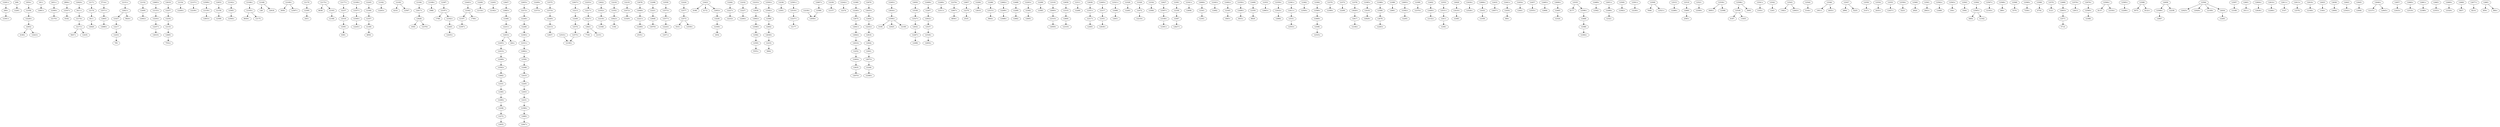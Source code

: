 digraph dist {
graph [k=96 s=1000 n=10]
"208+" -> "12301+" [d=-160 e=33.6 n=19]
"208-" -> "12261-" [d=-255 e=42.3 n=12]
"1654+" -> "12358-" [d=-181 e=42.3 n=12]
"1811-" -> "12601+" [d=-113 e=31.2 n=22]
"2451+" -> "12300+" [d=-152 e=29.9 n=24]
"2894+" -> "12547+" [d=-235 e=44.1 n=11]
"3411+" -> "12174+" [d=-143 e=42.3 n=12]
"3411-" -> "12620-" [d=-244 e=37.8 n=15]
"5714+" -> "12571+" [d=-282 e=33.6 n=19]
"12151+" -> "12621+" [d=-281 e=44.1 n=11]
"12152-" -> "12400-" [d=-217 e=40.6 n=13]
"12153+" -> "12254+" [d=-181 e=28.7 n=26]
"12153-" -> "12665-" [d=-266 e=35.5 n=17]
"12154-" -> "12200+" [d=-150 e=26.3 n=31]
"12157+" -> "12239+" [d=-159 e=31.9 n=21]
"12159+" -> "12653+" [d=-146 e=28.7 n=26]
"12159-" -> "12599-" [d=-256 e=46.3 n=10]
"12162+" -> "12565-" [d=-256 e=46.3 n=10]
"12166+" -> "12193+" [d=-188 e=37.8 n=15]
"12168-" -> "128-" [d=-224 e=39.1 n=14]
"12168-" -> "12618-" [d=-196 e=44.1 n=11]
"12169+" -> "3059-" [d=-187 e=46.3 n=10]
"12169+" -> "12597+" [d=-267 e=40.6 n=13]
"12170-" -> "12300-" [d=-198 e=40.6 n=13]
"12171+" -> "5647+" [d=-139 e=42.3 n=12]
"12171+" -> "12435-" [d=-211 e=36.6 n=16]
"12171-" -> "12174-" [d=-152 e=34.5 n=18]
"12174+" -> "12171+" [d=-152 e=34.5 n=18]
"12174-" -> "3411-" [d=-143 e=42.3 n=12]
"12175+" -> "6638-" [d=-166 e=44.1 n=11]
"12175+" -> "12193-" [d=-212 e=44.1 n=11]
"12177+" -> "12237-" [d=-192 e=36.6 n=16]
"12180+" -> "12357+" [d=-146 e=28.2 n=27]
"12180-" -> "4856-" [d=-246 e=36.6 n=16]
"12182-" -> "12203+" [d=-160 e=32.7 n=20]
"12183-" -> "4233-" [d=-87 e=46.3 n=10]
"12183-" -> "12567-" [d=-213 e=42.3 n=12]
"12184-" -> "12617+" [d=-215 e=39.1 n=14]
"12189+" -> "1968-" [d=-93 e=40.6 n=13]
"12193+" -> "6638+" [d=-134 e=46.3 n=10]
"12193+" -> "12175-" [d=-212 e=44.1 n=11]
"12193-" -> "12166-" [d=-188 e=37.8 n=15]
"12197+" -> "1708-" [d=-302 e=35.5 n=17]
"12197+" -> "12342+" [d=-192 e=46.3 n=10]
"12197-" -> "12397+" [d=-186 e=36.6 n=16]
"12200-" -> "12154+" [d=-150 e=26.3 n=31]
"12203-" -> "12182+" [d=-160 e=32.7 n=20]
"12205+" -> "12410+" [d=-136 e=30.5 n=23]
"12205-" -> "12453-" [d=-174 e=42.3 n=12]
"12209+" -> "12373+" [d=-291 e=42.3 n=12]
"12213+" -> "12637-" [d=-186 e=42.3 n=12]
"12213-" -> "12249-" [d=-157 e=37.8 n=15]
"12217+" -> "12327+" [d=-234 e=25.1 n=34]
"12217-" -> "12253-" [d=-154 e=29.9 n=24]
"12218+" -> "12348-" [d=-185 e=44.1 n=11]
"12218-" -> "12352-" [d=-165 e=36.6 n=16]
"12219-" -> "12472+" [d=-142 e=40.6 n=13]
"12221+" -> "12298+" [d=-136 e=35.5 n=17]
"12221-" -> "12648-" [d=-416 e=46.3 n=10]
"12224+" -> "12471+" [d=-202 e=44.1 n=11]
"12224-" -> "12577-" [d=-261 e=37.8 n=15]
"12226+" -> "12652-" [d=-213 e=44.1 n=11]
"12226-" -> "12358+" [d=-95 e=31.9 n=21]
"12227+" -> "12232+" [d=-130 e=31.2 n=22]
"12227-" -> "12264+" [d=-113 e=29.3 n=25]
"12231+" -> "12453+" [d=-76 e=35.5 n=17]
"12231-" -> "12366+" [d=-107 e=28.7 n=26]
"12232-" -> "12227-" [d=-130 e=31.2 n=22]
"12233+" -> "12638-" [d=-336 e=44.1 n=11]
"12233-" -> "5664-" [d=-309 e=40.6 n=13]
"12236-" -> "12501-" [d=-212 e=37.8 n=15]
"12237+" -> "12177-" [d=-192 e=36.6 n=16]
"12237-" -> "12516-" [d=-209 e=34.5 n=18]
"12238+" -> "12658+" [d=-251 e=36.6 n=16]
"12239-" -> "12157-" [d=-159 e=31.9 n=21]
"12242+" -> "12274-" [d=-289 e=39.1 n=14]
"12245-" -> "12340-" [d=-207 e=33.6 n=19]
"12246+" -> "12675-" [d=-179 e=34.5 n=18]
"12246-" -> "12380+" [d=-314 e=44.1 n=11]
"12248+" -> "12266-" [d=-232 e=32.7 n=20]
"12248-" -> "12272-" [d=-197 e=32.7 n=20]
"12249+" -> "12213+" [d=-157 e=37.8 n=15]
"12249-" -> "12574-" [d=-218 e=33.6 n=19]
"12252+" -> "12616-" [d=-355 e=40.6 n=13]
"12252-" -> "12404+" [d=-317 e=42.3 n=12]
"12253+" -> "12217+" [d=-154 e=29.9 n=24]
"12253-" -> "795-" [d=-78 e=31.2 n=22]
"12254+" -> "12257+" [d=-270 e=40.6 n=13]
"12254-" -> "12153-" [d=-181 e=28.7 n=26]
"12257+" -> "12619+" [d=-127 e=28.2 n=27]
"12257-" -> "12254-" [d=-270 e=40.6 n=13]
"12261+" -> "208+" [d=-255 e=42.3 n=12]
"12264-" -> "12227+" [d=-113 e=29.3 n=25]
"12265+" -> "12634+" [d=-192 e=37.8 n=15]
"12266+" -> "12248-" [d=-232 e=32.7 n=20]
"12266-" -> "12383+" [d=-72 e=35.5 n=17]
"12267+" -> "12498-" [d=-186 e=30.5 n=23]
"12267-" -> "12632+" [d=-221 e=40.6 n=13]
"12268+" -> "12592+" [d=-172 e=32.7 n=20]
"12268-" -> "12410-" [d=-251 e=35.5 n=17]
"12269+" -> "12311+" [d=-115 e=46.3 n=10]
"12272+" -> "12248+" [d=-197 e=32.7 n=20]
"12272-" -> "12655-" [d=-250 e=46.3 n=10]
"12279+" -> "12607+" [d=-92 e=37.8 n=15]
"12279-" -> "2535-" [d=-221 e=39.1 n=14]
"12284-" -> "12610-" [d=-240 e=39.1 n=14]
"12286-" -> "12515+" [d=-179 e=46.3 n=10]
"12289+" -> "12488+" [d=-361 e=46.3 n=10]
"12289-" -> "12682-" [d=-101 e=30.5 n=23]
"12293+" -> "12392-" [d=-98 e=42.3 n=12]
"12298+" -> "2535+" [d=-297 e=46.3 n=10]
"12298-" -> "12221-" [d=-136 e=35.5 n=17]
"12299-" -> "12585-" [d=-240 e=28.2 n=27]
"12300+" -> "12170+" [d=-198 e=40.6 n=13]
"12300-" -> "2451-" [d=-152 e=29.9 n=24]
"12310+" -> "12659+" [d=-206 e=35.5 n=17]
"12310-" -> "12600-" [d=-283 e=39.1 n=14]
"12311-" -> "12269-" [d=-115 e=46.3 n=10]
"12317+" -> "12493-" [d=-240 e=44.1 n=11]
"12317-" -> "12351-" [d=-114 e=33.6 n=19]
"12319-" -> "12600+" [d=-250 e=36.6 n=16]
"12321+" -> "12496-" [d=-186 e=39.1 n=14]
"12327+" -> "12621-" [d=-337 e=37.8 n=15]
"12327-" -> "12217-" [d=-234 e=25.1 n=34]
"12328-" -> "12283-" [d=-128 e=32.7 n=20]
"12329-" -> "12472-" [d=-216 e=30.5 n=23]
"12331+" -> "12662+" [d=-314 e=44.1 n=11]
"12331-" -> "12383-" [d=-149 e=36.6 n=16]
"12334-" -> "12584-" [d=-220 e=42.3 n=12]
"12338+" -> "12391+" [d=-300 e=33.6 n=19]
"12338-" -> "12587-" [d=-212 e=39.1 n=14]
"12340+" -> "12245+" [d=-207 e=33.6 n=19]
"12340-" -> "12357-" [d=-175 e=24.4 n=36]
"12341+" -> "12608-" [d=-200 e=37.8 n=15]
"12341-" -> "12301-" [d=-233 e=39.1 n=14]
"12342+" -> "12445-" [d=-189 e=28.7 n=26]
"12342-" -> "1706+" [d=-199 e=42.3 n=12]
"12342-" -> "12197-" [d=-192 e=46.3 n=10]
"12345+" -> "12492-" [d=-168 e=39.1 n=14]
"12345-" -> "1845+" [d=-114 e=28.7 n=26]
"12350+" -> "12490+" [d=-209 e=35.5 n=17]
"12350-" -> "6829-" [d=-105 e=29.9 n=24]
"12351+" -> "12317+" [d=-114 e=33.6 n=19]
"12351-" -> "12639+" [d=-126 e=32.7 n=20]
"12352+" -> "12218+" [d=-165 e=36.6 n=16]
"12352-" -> "12622+" [d=-130 e=32.7 n=20]
"12353-" -> "12663+" [d=-225 e=42.3 n=12]
"12357+" -> "12340+" [d=-175 e=24.4 n=36]
"12357-" -> "12180-" [d=-146 e=28.2 n=27]
"12358+" -> "1654-" [d=-181 e=42.3 n=12]
"12358-" -> "12226+" [d=-95 e=31.9 n=21]
"12359+" -> "12432+" [d=-140 e=29.9 n=24]
"12361+" -> "12411+" [d=-201 e=31.9 n=21]
"12362-" -> "12500+" [d=-185 e=37.8 n=15]
"12364-" -> "12586+" [d=-336 e=39.1 n=14]
"12366+" -> "12683-" [d=-135 e=35.5 n=17]
"12366-" -> "12231+" [d=-107 e=28.7 n=26]
"12370-" -> "12399+" [d=-230 e=36.6 n=16]
"12373-" -> "12209-" [d=-291 e=42.3 n=12]
"12378-" -> "12626+" [d=-163 e=42.3 n=12]
"12380-" -> "12246+" [d=-314 e=44.1 n=11]
"12383+" -> "12331+" [d=-149 e=36.6 n=16]
"12383-" -> "12266+" [d=-72 e=35.5 n=17]
"12385+" -> "12418-" [d=-151 e=42.3 n=12]
"12388+" -> "12580-" [d=-390 e=40.6 n=13]
"12389-" -> "12661-" [d=-166 e=36.6 n=16]
"12391-" -> "12338-" [d=-300 e=33.6 n=19]
"12392+" -> "12293-" [d=-98 e=42.3 n=12]
"12392-" -> "12605-" [d=-226 e=44.1 n=11]
"12397-" -> "12197+" [d=-186 e=36.6 n=16]
"12399-" -> "12370+" [d=-230 e=36.6 n=16]
"12400+" -> "12152+" [d=-217 e=40.6 n=13]
"12400-" -> "12402+" [d=-173 e=44.1 n=11]
"12402-" -> "12400+" [d=-173 e=44.1 n=11]
"12404+" -> "12635-" [d=-261 e=40.6 n=13]
"12404-" -> "12252+" [d=-317 e=42.3 n=12]
"12410+" -> "12268+" [d=-251 e=35.5 n=17]
"12410-" -> "12205-" [d=-136 e=30.5 n=23]
"12411+" -> "12531-" [d=-122 e=42.3 n=12]
"12411-" -> "12361-" [d=-201 e=31.9 n=21]
"12418+" -> "12385-" [d=-151 e=42.3 n=12]
"12418-" -> "12628+" [d=-191 e=40.6 n=13]
"12423-" -> "4166-" [d=-62 e=37.8 n=15]
"12423-" -> "4172-" [d=-157 e=40.6 n=13]
"12423-" -> "12652+" [d=-188 e=44.1 n=11]
"12430+" -> "12526+" [d=-291 e=42.3 n=12]
"12432+" -> "12684-" [d=-250 e=40.6 n=13]
"12432-" -> "12359-" [d=-140 e=29.9 n=24]
"12433-" -> "12657+" [d=-252 e=29.9 n=24]
"12441+" -> "12454-" [d=-283 e=34.5 n=18]
"12445+" -> "12342-" [d=-189 e=28.7 n=26]
"12445-" -> "12435+" [d=-105 e=25.9 n=32]
"12453+" -> "444+" [d=-184 e=44.1 n=11]
"12453+" -> "12205+" [d=-174 e=42.3 n=12]
"12453-" -> "12231-" [d=-76 e=35.5 n=17]
"12454+" -> "12441-" [d=-283 e=34.5 n=18]
"12454-" -> "306+" [d=-216 e=42.3 n=12]
"12457-" -> "12555+" [d=-387 e=44.1 n=11]
"12465+" -> "12606-" [d=-148 e=46.3 n=10]
"12465-" -> "12324-" [d=-258 e=46.3 n=10]
"12468+" -> "12596-" [d=-226 e=42.3 n=12]
"12468-" -> "12586-" [d=-250 e=35.5 n=17]
"12472+" -> "12329+" [d=-216 e=30.5 n=23]
"12472-" -> "12219+" [d=-142 e=40.6 n=13]
"12488-" -> "12289-" [d=-361 e=46.3 n=10]
"12489+" -> "12562-" [d=-161 e=34.5 n=18]
"12490+" -> "3055+" [d=-133 e=44.1 n=11]
"12490-" -> "12350-" [d=-209 e=35.5 n=17]
"12492+" -> "12345-" [d=-168 e=39.1 n=14]
"12493+" -> "12317-" [d=-240 e=44.1 n=11]
"12496+" -> "12321-" [d=-186 e=39.1 n=14]
"12496-" -> "12651-" [d=-255 e=39.1 n=14]
"12498+" -> "12267-" [d=-186 e=30.5 n=23]
"12500-" -> "12362+" [d=-185 e=37.8 n=15]
"12501+" -> "12236+" [d=-212 e=37.8 n=15]
"12509-" -> "7606-" [d=-281 e=42.3 n=12]
"12509-" -> "12521+" [d=-183 e=46.3 n=10]
"12515+" -> "5664+" [d=-130 e=28.7 n=26]
"12515-" -> "12286+" [d=-179 e=46.3 n=10]
"12516+" -> "12237+" [d=-209 e=34.5 n=18]
"12516-" -> "12591-" [d=-134 e=35.5 n=17]
"12519-" -> "12660-" [d=-225 e=40.6 n=13]
"12521-" -> "12509+" [d=-183 e=46.3 n=10]
"12531+" -> "12411-" [d=-122 e=42.3 n=12]
"12531-" -> "12553+" [d=-142 e=31.2 n=22]
"12533+" -> "12190+" [d=-261 e=35.5 n=17]
"12535-" -> "6177-" [d=-229 e=46.3 n=10]
"12535-" -> "12596+" [d=-148 e=32.7 n=20]
"12537+" -> "12632-" [d=-346 e=44.1 n=11]
"12537-" -> "12538+" [d=-320 e=25.1 n=34]
"12538+" -> "12650+" [d=-183 e=40.6 n=13]
"12538-" -> "12537+" [d=-320 e=25.1 n=34]
"12539+" -> "3095+" [d=-11077 e=26.7 n=30]
"12539+" -> "12598-" [d=-11110 e=37.8 n=15]
"12539-" -> "4187-" [d=-49 e=39.1 n=14]
"12539-" -> "11835-" [d=-262 e=44.1 n=11]
"12541+" -> "3193+" [d=-164 e=39.1 n=14]
"12542-" -> "1243-" [d=-258 e=39.1 n=14]
"12543-" -> "1382+" [d=-180 e=46.3 n=10]
"12543-" -> "12643+" [d=-327 e=37.8 n=15]
"12544-" -> "3144+" [d=-278 e=39.1 n=14]
"12546-" -> "1951+" [d=-166 e=39.1 n=14]
"12546-" -> "4055+" [d=-148 e=46.3 n=10]
"12547+" -> "6182-" [d=-137 e=40.6 n=13]
"12547-" -> "2894-" [d=-235 e=44.1 n=11]
"12547-" -> "5225-" [d=-223 e=42.3 n=12]
"12550-" -> "3147+" [d=-207 e=35.5 n=17]
"12553-" -> "12531+" [d=-142 e=31.2 n=22]
"12554-" -> "2435+" [d=-283 e=36.6 n=16]
"12555-" -> "12457+" [d=-387 e=44.1 n=11]
"12558+" -> "5223-" [d=-198 e=33.6 n=19]
"12559-" -> "12573+" [d=-204 e=39.1 n=14]
"12560-" -> "2620-" [d=-261 e=39.1 n=14]
"12561-" -> "2843+" [d=-289 e=40.6 n=13]
"12562+" -> "12489-" [d=-161 e=34.5 n=18]
"12563+" -> "104+" [d=-319 e=37.8 n=15]
"12563-" -> "3304-" [d=-359 e=37.8 n=15]
"12564-" -> "12565+" [d=-274 e=31.2 n=22]
"12565+" -> "5804-" [d=-140 e=39.1 n=14]
"12565+" -> "12162-" [d=-256 e=46.3 n=10]
"12565-" -> "12564+" [d=-274 e=31.2 n=22]
"12566+" -> "12582-" [d=-132 e=44.1 n=11]
"12566-" -> "12602-" [d=-210 e=31.9 n=21]
"12567+" -> "12183+" [d=-213 e=42.3 n=12]
"12568+" -> "369+" [d=-185 e=46.3 n=10]
"12568-" -> "5374-" [d=-237 e=37.8 n=15]
"12569+" -> "7258+" [d=-109 e=44.1 n=11]
"12569-" -> "4754-" [d=-282 e=40.6 n=13]
"12570-" -> "5121-" [d=-145 e=30.5 n=23]
"12571+" -> "12603-" [d=-135 e=39.1 n=14]
"12571-" -> "5714-" [d=-282 e=33.6 n=19]
"12573+" -> "12577+" [d=-454 e=35.5 n=17]
"12573-" -> "5531-" [d=-131 e=42.3 n=12]
"12573-" -> "12559+" [d=-204 e=39.1 n=14]
"12574+" -> "12249+" [d=-218 e=33.6 n=19]
"12574-" -> "12575+" [d=-378 e=28.7 n=26]
"12575+" -> "12190+" [d=-195 e=36.6 n=16]
"12575-" -> "12574+" [d=-378 e=28.7 n=26]
"12576+" -> "12613-" [d=-274 e=28.7 n=26]
"12577+" -> "12224+" [d=-261 e=37.8 n=15]
"12577-" -> "12573-" [d=-454 e=35.5 n=17]
"12580+" -> "12388-" [d=-390 e=40.6 n=13]
"12580-" -> "12676-" [d=-332 e=39.1 n=14]
"12582+" -> "12566-" [d=-132 e=44.1 n=11]
"12582-" -> "12593-" [d=-204 e=36.6 n=16]
"12584+" -> "8137-" [d=-71 e=44.1 n=11]
"12584+" -> "12334+" [d=-220 e=42.3 n=12]
"12585+" -> "12299+" [d=-240 e=28.2 n=27]
"12586+" -> "12468+" [d=-250 e=35.5 n=17]
"12586-" -> "12364+" [d=-336 e=39.1 n=14]
"12587+" -> "12338+" [d=-212 e=39.1 n=14]
"12587-" -> "12627+" [d=-159 e=44.1 n=11]
"12588-" -> "3075-" [d=-184 e=46.3 n=10]
"12588-" -> "8122+" [d=-149 e=39.1 n=14]
"12589+" -> "12667-" [d=-96 e=36.6 n=16]
"12589-" -> "12658+" [d=-2144 e=44.1 n=11]
"12591+" -> "12516+" [d=-134 e=35.5 n=17]
"12591-" -> "6381-" [d=-202 e=35.5 n=17]
"12592+" -> "12662-" [d=-10705 e=40.6 n=13]
"12592-" -> "12268-" [d=-172 e=32.7 n=20]
"12593+" -> "12582+" [d=-204 e=36.6 n=16]
"12593-" -> "5555+" [d=-231 e=44.1 n=11]
"12594+" -> "3100-" [d=-1598 e=42.3 n=12]
"12594+" -> "12025-" [d=-1540 e=35.5 n=17]
"12594+" -> "12109-" [d=-1606 e=24.4 n=36]
"12594-" -> "12025+" [d=-38 e=39.1 n=14]
"12594-" -> "12026+" [d=-89 e=46.3 n=10]
"12594-" -> "12109+" [d=-75 e=34.5 n=18]
"12594-" -> "12634-" [d=-175 e=44.1 n=11]
"12596+" -> "12468-" [d=-226 e=42.3 n=12]
"12596-" -> "12535+" [d=-148 e=32.7 n=20]
"12597-" -> "12169-" [d=-267 e=40.6 n=13]
"12598+" -> "3095-" [d=-221 e=39.1 n=14]
"12598+" -> "12539-" [d=-11110 e=37.8 n=15]
"12599+" -> "12159+" [d=-256 e=46.3 n=10]
"12600+" -> "12310+" [d=-283 e=39.1 n=14]
"12600-" -> "12319+" [d=-250 e=36.6 n=16]
"12601-" -> "1811+" [d=-113 e=31.2 n=22]
"12602+" -> "12566+" [d=-210 e=31.9 n=21]
"12602-" -> "12638+" [d=-219 e=31.9 n=21]
"12603+" -> "12571-" [d=-135 e=39.1 n=14]
"12603-" -> "12680+" [d=-155 e=30.5 n=23]
"12604+" -> "12636+" [d=-297 e=32.7 n=20]
"12605+" -> "12392+" [d=-226 e=44.1 n=11]
"12606+" -> "12465-" [d=-148 e=46.3 n=10]
"12607+" -> "4856+" [d=-185 e=46.3 n=10]
"12607-" -> "12279-" [d=-92 e=37.8 n=15]
"12608+" -> "12341-" [d=-200 e=37.8 n=15]
"12610+" -> "12284+" [d=-240 e=39.1 n=14]
"12611+" -> "3147-" [d=-258 e=35.5 n=17]
"12613+" -> "12576-" [d=-274 e=28.7 n=26]
"12616+" -> "12252-" [d=-355 e=40.6 n=13]
"12616-" -> "12644-" [d=-139 e=34.5 n=18]
"12617+" -> "12626-" [d=-451 e=35.5 n=17]
"12617-" -> "12184+" [d=-215 e=39.1 n=14]
"12618+" -> "12168+" [d=-196 e=44.1 n=11]
"12619-" -> "12257-" [d=-127 e=28.2 n=27]
"12620+" -> "3411+" [d=-244 e=37.8 n=15]
"12621+" -> "5824+" [d=-97 e=39.1 n=14]
"12621+" -> "12327-" [d=-337 e=37.8 n=15]
"12621-" -> "7729-" [d=-172 e=42.3 n=12]
"12621-" -> "12151-" [d=-281 e=44.1 n=11]
"12622+" -> "1164-" [d=-204 e=40.6 n=13]
"12622-" -> "12352+" [d=-130 e=32.7 n=20]
"12625-" -> "1164+" [d=-193 e=29.9 n=24]
"12626+" -> "12617-" [d=-451 e=35.5 n=17]
"12626-" -> "1050-" [d=-167 e=44.1 n=11]
"12626-" -> "12378+" [d=-163 e=42.3 n=12]
"12627-" -> "12587+" [d=-159 e=44.1 n=11]
"12628-" -> "12418+" [d=-191 e=40.6 n=13]
"12632+" -> "12537-" [d=-346 e=44.1 n=11]
"12632-" -> "12267+" [d=-221 e=40.6 n=13]
"12634+" -> "12594+" [d=-175 e=44.1 n=11]
"12634-" -> "12265-" [d=-192 e=37.8 n=15]
"12635+" -> "12404-" [d=-261 e=40.6 n=13]
"12635-" -> "12670+" [d=-246 e=40.6 n=13]
"12636-" -> "12604-" [d=-297 e=32.7 n=20]
"12637+" -> "12213-" [d=-186 e=42.3 n=12]
"12638+" -> "12233-" [d=-336 e=44.1 n=11]
"12638-" -> "12602+" [d=-219 e=31.9 n=21]
"12639-" -> "12351+" [d=-126 e=32.7 n=20]
"12641+" -> "12644+" [d=-133 e=35.5 n=17]
"12641-" -> "12675+" [d=-96 e=33.6 n=19]
"12643-" -> "12543+" [d=-327 e=37.8 n=15]
"12644+" -> "12616+" [d=-139 e=34.5 n=18]
"12644-" -> "12641-" [d=-133 e=35.5 n=17]
"12645-" -> "12646-" [d=-255 e=37.8 n=15]
"12646+" -> "12137+" [d=-229 e=31.2 n=22]
"12646+" -> "12645+" [d=-255 e=37.8 n=15]
"12647-" -> "12683+" [d=-212 e=27.2 n=29]
"12648+" -> "12221+" [d=-416 e=46.3 n=10]
"12648-" -> "12678+" [d=-188 e=46.3 n=10]
"12650-" -> "12538-" [d=-183 e=40.6 n=13]
"12651+" -> "12496+" [d=-255 e=39.1 n=14]
"12652+" -> "12226-" [d=-213 e=44.1 n=11]
"12652-" -> "4166+" [d=-177 e=46.3 n=10]
"12652-" -> "12423+" [d=-188 e=44.1 n=11]
"12653-" -> "12159-" [d=-146 e=28.7 n=26]
"12655+" -> "12272+" [d=-250 e=46.3 n=10]
"12657-" -> "12433+" [d=-252 e=29.9 n=24]
"12658-" -> "12238-" [d=-251 e=36.6 n=16]
"12658-" -> "12589+" [d=-2144 e=44.1 n=11]
"12659-" -> "12310-" [d=-206 e=35.5 n=17]
"12660+" -> "12519+" [d=-225 e=40.6 n=13]
"12660-" -> "2395+" [d=-149 e=36.6 n=16]
"12661+" -> "12389+" [d=-166 e=36.6 n=16]
"12662+" -> "12592-" [d=-10705 e=40.6 n=13]
"12662-" -> "12331-" [d=-314 e=44.1 n=11]
"12663-" -> "12353+" [d=-225 e=42.3 n=12]
"12665+" -> "12153+" [d=-266 e=35.5 n=17]
"12665-" -> "7552+" [d=-202 e=42.3 n=12]
"12667+" -> "12589-" [d=-96 e=36.6 n=16]
"12669+" -> "12529+" [d=-143 e=26.7 n=30]
"12669-" -> "5857-" [d=-2134 e=46.3 n=10]
"12670-" -> "12635+" [d=-246 e=40.6 n=13]
"12675+" -> "12246-" [d=-179 e=34.5 n=18]
"12675-" -> "12641+" [d=-96 e=33.6 n=19]
"12676+" -> "12580+" [d=-332 e=39.1 n=14]
"12676-" -> "12283+" [d=-302 e=32.7 n=20]
"12677+" -> "8214-" [d=-34 e=44.1 n=11]
"12678-" -> "12648+" [d=-188 e=46.3 n=10]
"12680-" -> "12603+" [d=-155 e=30.5 n=23]
"12681-" -> "659+" [d=-218 e=44.1 n=11]
"12681-" -> "664+" [d=-168 e=44.1 n=11]
"12682+" -> "12289+" [d=-101 e=30.5 n=23]
"12683+" -> "12366-" [d=-135 e=35.5 n=17]
"12683-" -> "12647+" [d=-212 e=27.2 n=29]
"12684+" -> "12432-" [d=-250 e=40.6 n=13]
}

